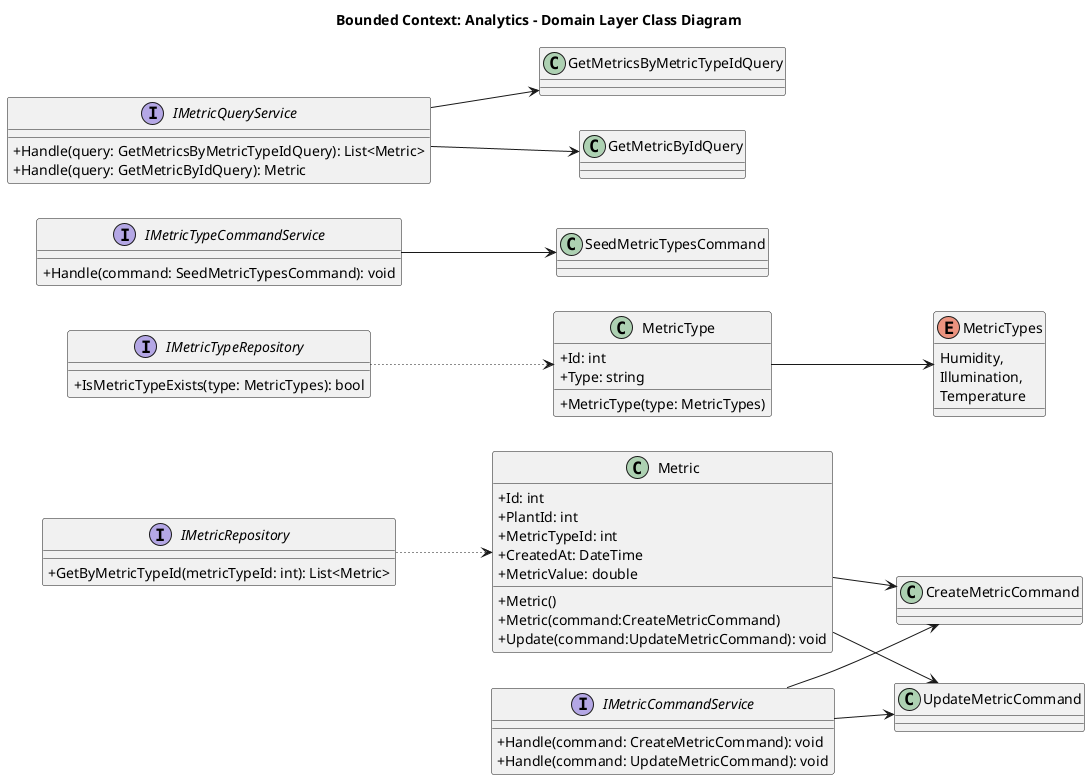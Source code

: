 @startuml

title Bounded Context: Analytics - Domain Layer Class Diagram
left to right direction
skinparam packageStyle rectangle
skinparam classAttributeIconSize 0

class Metric {
  +Id: int
  +PlantId: int
  +MetricTypeId: int
  +CreatedAt: DateTime
  +MetricValue: double
  +Metric()
  +Metric(command:CreateMetricCommand)
  +Update(command:UpdateMetricCommand): void

}

class MetricType {
  +Id: int
  +Type: string
  +MetricType(type: MetricTypes)
}

enum MetricTypes {
  Humidity,
  Illumination,
  Temperature
}

class CreateMetricCommand {}
class UpdateMetricCommand {}
class SeedMetricTypesCommand {}

class GetMetricsByMetricTypeIdQuery {}
class GetMetricByIdQuery {}


interface IMetricCommandService {
  +Handle(command: CreateMetricCommand): void
  +Handle(command: UpdateMetricCommand): void
}

interface IMetricTypeCommandService {
  +Handle(command: SeedMetricTypesCommand): void
}

interface IMetricQueryService {
  +Handle(query: GetMetricsByMetricTypeIdQuery): List<Metric>
  +Handle(query: GetMetricByIdQuery): Metric
}

interface IMetricRepository {
  +GetByMetricTypeId(metricTypeId: int): List<Metric>
}

interface IMetricTypeRepository {
  +IsMetricTypeExists(type: MetricTypes): bool
}

MetricType --> MetricTypes
IMetricRepository -[dotted]-> Metric
IMetricTypeRepository -[dotted]-> MetricType
Metric --> CreateMetricCommand
Metric --> UpdateMetricCommand
IMetricCommandService --> CreateMetricCommand
IMetricCommandService --> UpdateMetricCommand
IMetricTypeCommandService --> SeedMetricTypesCommand
IMetricQueryService --> GetMetricsByMetricTypeIdQuery
IMetricQueryService --> GetMetricByIdQuery






@enduml